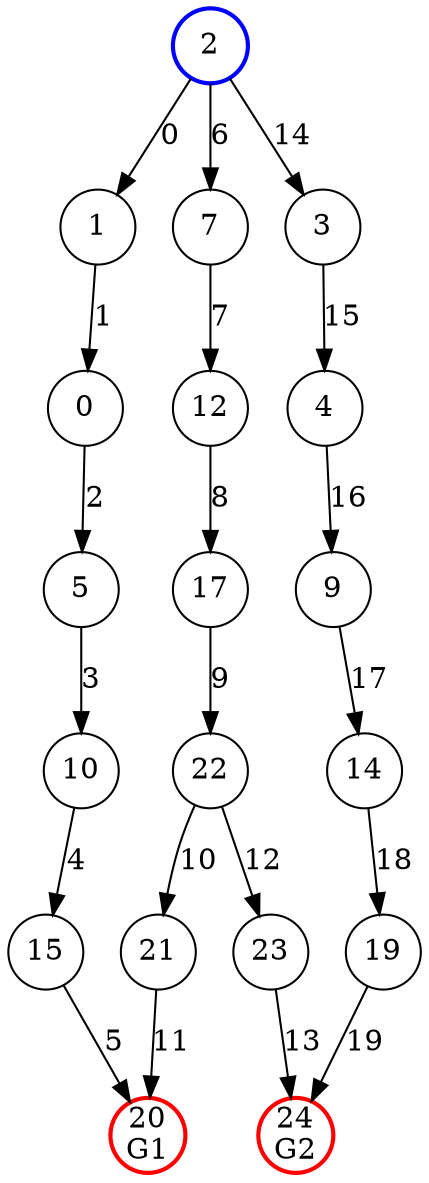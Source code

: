 digraph G {
  node [shape=circle fixedsize=shape]
  edge [color="gray"]
  2[label="2", color="blue", style="bold", pos="2,0!"];
  1 [label="1", pos="1,0!"];
  0 [label="0", pos="0,0!"];
  5 [label="5", pos="0,1!"];
  10 [label="10", pos="0,2!"];
  15 [label="15", pos="0,3!"];
  20 [label="20
G1", color="red", style="bold", pos="0,4!"];
  7 [label="7", pos="2,1!"];
  12 [label="12", pos="2,2!"];
  17 [label="17", pos="2,3!"];
  22 [label="22", pos="2,4!"];
  21 [label="21", pos="1,4!"];
  23 [label="23", pos="3,4!"];
  24 [label="24
G2", color="red", style="bold", pos="4,4!"];
  3 [label="3", pos="3,0!"];
  4 [label="4", pos="4,0!"];
  9 [label="9", pos="4,1!"];
  14 [label="14", pos="4,2!"];
  19 [label="19", pos="4,3!"];
  2->1 [label=0,color="black"]
  1->0 [label=1,color="black"]
  0->5 [label=2,color="black"]
  5->10 [label=3,color="black"]
  10->15 [label=4,color="black"]
  15->20 [label=5,color="black"]
  2->7 [label=6,color="black"]
  7->12 [label=7,color="black"]
  12->17 [label=8,color="black"]
  17->22 [label=9,color="black"]
  22->21 [label=10,color="black"]
  21->20 [label=11,color="black"]
  22->23 [label=12,color="black"]
  23->24 [label=13,color="black"]
  2->3 [label=14,color="black"]
  3->4 [label=15,color="black"]
  4->9 [label=16,color="black"]
  9->14 [label=17,color="black"]
  14->19 [label=18,color="black"]
  19->24 [label=19,color="black"]
}

